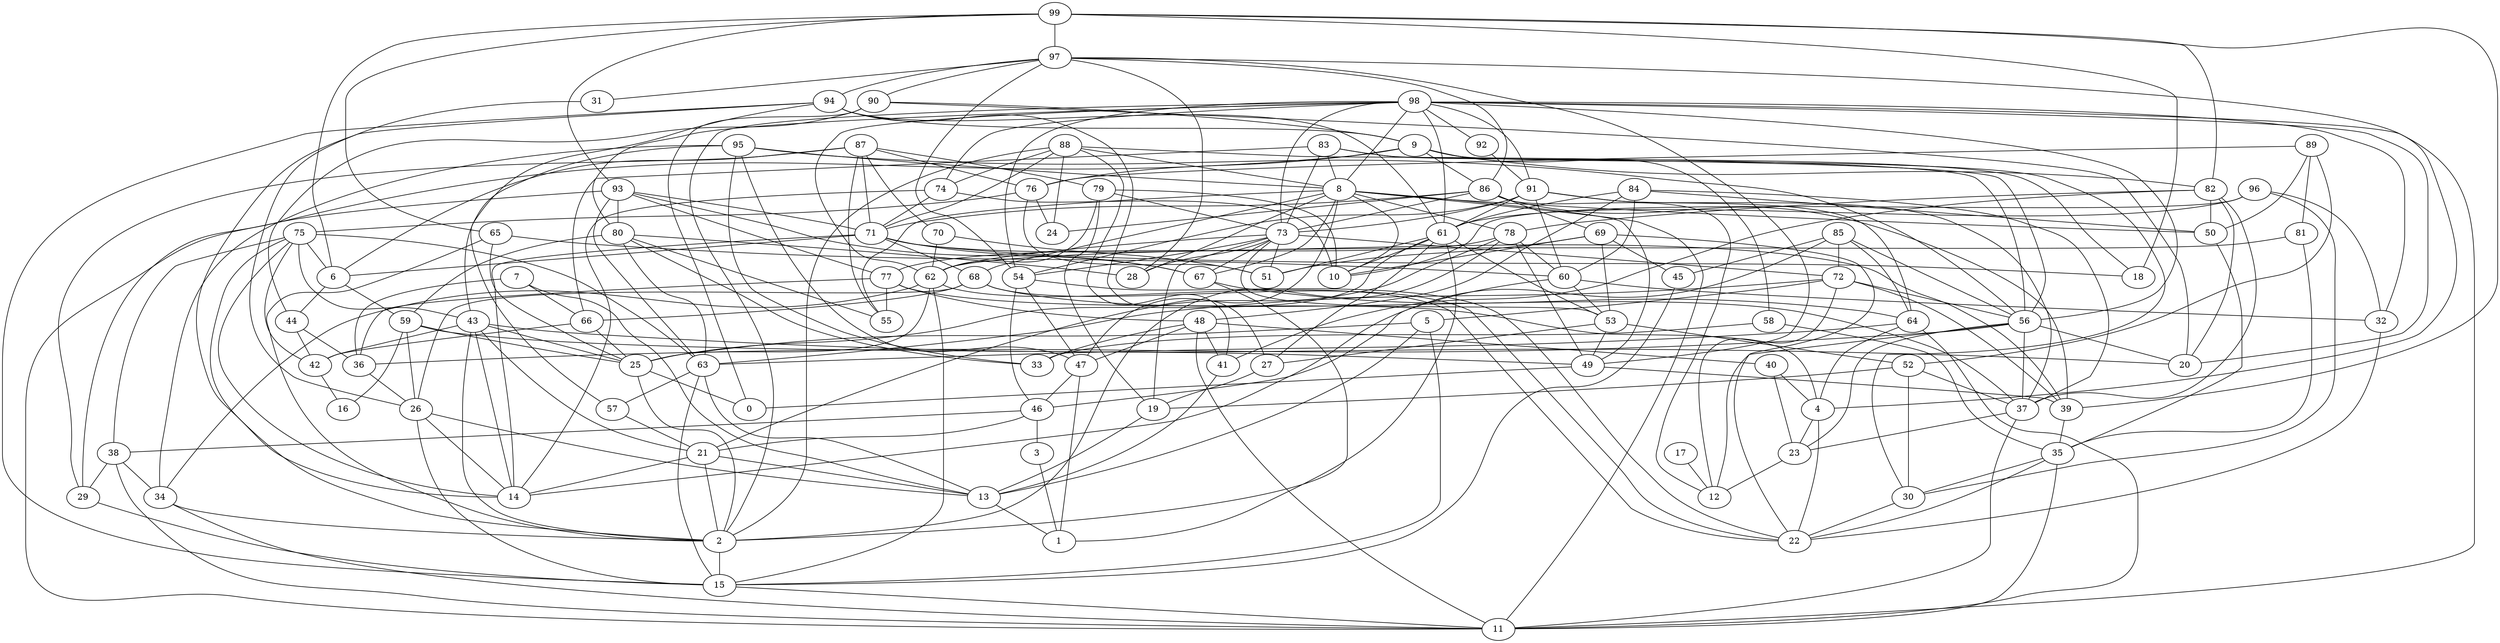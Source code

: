 digraph GG_graph {

subgraph G_graph {
edge [color = black]
"17" -> "12" [dir = none]
"60" -> "32" [dir = none]
"99" -> "18" [dir = none]
"82" -> "41" [dir = none]
"71" -> "18" [dir = none]
"78" -> "21" [dir = none]
"78" -> "2" [dir = none]
"89" -> "76" [dir = none]
"84" -> "61" [dir = none]
"58" -> "33" [dir = none]
"75" -> "14" [dir = none]
"64" -> "4" [dir = none]
"40" -> "23" [dir = none]
"40" -> "4" [dir = none]
"93" -> "67" [dir = none]
"97" -> "4" [dir = none]
"97" -> "31" [dir = none]
"97" -> "28" [dir = none]
"26" -> "14" [dir = none]
"32" -> "22" [dir = none]
"35" -> "11" [dir = none]
"8" -> "50" [dir = none]
"8" -> "67" [dir = none]
"83" -> "66" [dir = none]
"36" -> "26" [dir = none]
"63" -> "57" [dir = none]
"76" -> "51" [dir = none]
"77" -> "36" [dir = none]
"77" -> "55" [dir = none]
"77" -> "48" [dir = none]
"98" -> "92" [dir = none]
"98" -> "8" [dir = none]
"98" -> "32" [dir = none]
"98" -> "56" [dir = none]
"98" -> "54" [dir = none]
"98" -> "61" [dir = none]
"98" -> "80" [dir = none]
"98" -> "11" [dir = none]
"98" -> "73" [dir = none]
"34" -> "2" [dir = none]
"34" -> "11" [dir = none]
"70" -> "51" [dir = none]
"66" -> "25" [dir = none]
"73" -> "53" [dir = none]
"73" -> "51" [dir = none]
"73" -> "62" [dir = none]
"73" -> "72" [dir = none]
"38" -> "34" [dir = none]
"61" -> "1" [dir = none]
"61" -> "25" [dir = none]
"48" -> "11" [dir = none]
"72" -> "5" [dir = none]
"72" -> "63" [dir = none]
"86" -> "24" [dir = none]
"86" -> "39" [dir = none]
"86" -> "12" [dir = none]
"86" -> "73" [dir = none]
"87" -> "71" [dir = none]
"87" -> "76" [dir = none]
"79" -> "10" [dir = none]
"79" -> "19" [dir = none]
"79" -> "62" [dir = none]
"56" -> "37" [dir = none]
"45" -> "15" [dir = none]
"3" -> "1" [dir = none]
"90" -> "0" [dir = none]
"90" -> "44" [dir = none]
"90" -> "9" [dir = none]
"80" -> "28" [dir = none]
"85" -> "46" [dir = none]
"85" -> "45" [dir = none]
"85" -> "56" [dir = none]
"92" -> "91" [dir = none]
"96" -> "30" [dir = none]
"96" -> "10" [dir = none]
"43" -> "20" [dir = none]
"43" -> "25" [dir = none]
"47" -> "1" [dir = none]
"95" -> "33" [dir = none]
"95" -> "56" [dir = none]
"69" -> "45" [dir = none]
"81" -> "62" [dir = none]
"53" -> "52" [dir = none]
"53" -> "49" [dir = none]
"59" -> "16" [dir = none]
"59" -> "26" [dir = none]
"74" -> "10" [dir = none]
"13" -> "1" [dir = none]
"9" -> "29" [dir = none]
"9" -> "76" [dir = none]
"6" -> "59" [dir = none]
"88" -> "41" [dir = none]
"88" -> "8" [dir = none]
"65" -> "25" [dir = none]
"7" -> "66" [dir = none]
"94" -> "27" [dir = none]
"94" -> "61" [dir = none]
"44" -> "42" [dir = none]
"68" -> "26" [dir = none]
"42" -> "16" [dir = none]
"57" -> "21" [dir = none]
"84" -> "37" [dir = none]
"37" -> "11" [dir = none]
"97" -> "49" [dir = none]
"9" -> "86" [dir = none]
"95" -> "8" [dir = none]
"35" -> "30" [dir = none]
"9" -> "30" [dir = none]
"43" -> "14" [dir = none]
"88" -> "56" [dir = none]
"82" -> "50" [dir = none]
"93" -> "11" [dir = none]
"88" -> "2" [dir = none]
"77" -> "4" [dir = none]
"43" -> "42" [dir = none]
"71" -> "68" [dir = none]
"62" -> "22" [dir = none]
"54" -> "22" [dir = none]
"37" -> "23" [dir = none]
"61" -> "27" [dir = none]
"87" -> "55" [dir = none]
"98" -> "62" [dir = none]
"99" -> "6" [dir = none]
"21" -> "2" [dir = none]
"88" -> "74" [dir = none]
"59" -> "25" [dir = none]
"80" -> "33" [dir = none]
"4" -> "23" [dir = none]
"78" -> "77" [dir = none]
"91" -> "60" [dir = none]
"80" -> "59" [dir = none]
"6" -> "44" [dir = none]
"9" -> "58" [dir = none]
"95" -> "43" [dir = none]
"23" -> "12" [dir = none]
"21" -> "13" [dir = none]
"70" -> "62" [dir = none]
"87" -> "79" [dir = none]
"88" -> "71" [dir = none]
"49" -> "39" [dir = none]
"88" -> "24" [dir = none]
"8" -> "47" [dir = none]
"63" -> "15" [dir = none]
"87" -> "70" [dir = none]
"69" -> "53" [dir = none]
"19" -> "13" [dir = none]
"52" -> "19" [dir = none]
"90" -> "20" [dir = none]
"89" -> "50" [dir = none]
"74" -> "71" [dir = none]
"35" -> "22" [dir = none]
"50" -> "35" [dir = none]
"98" -> "2" [dir = none]
"54" -> "47" [dir = none]
"78" -> "49" [dir = none]
"56" -> "23" [dir = none]
"99" -> "93" [dir = none]
"46" -> "3" [dir = none]
"75" -> "42" [dir = none]
"52" -> "37" [dir = none]
"93" -> "63" [dir = none]
"84" -> "48" [dir = none]
"8" -> "49" [dir = none]
"7" -> "13" [dir = none]
"91" -> "61" [dir = none]
"89" -> "52" [dir = none]
"98" -> "74" [dir = none]
"8" -> "10" [dir = none]
"82" -> "20" [dir = none]
"39" -> "35" [dir = none]
"97" -> "94" [dir = none]
"68" -> "66" [dir = none]
"69" -> "51" [dir = none]
"56" -> "20" [dir = none]
"5" -> "13" [dir = none]
"79" -> "73" [dir = none]
"76" -> "75" [dir = none]
"99" -> "82" [dir = none]
"96" -> "61" [dir = none]
"93" -> "80" [dir = none]
"56" -> "36" [dir = none]
"31" -> "26" [dir = none]
"98" -> "20" [dir = none]
"4" -> "22" [dir = none]
"80" -> "55" [dir = none]
"52" -> "30" [dir = none]
"96" -> "32" [dir = none]
"86" -> "69" [dir = none]
"72" -> "39" [dir = none]
"69" -> "22" [dir = none]
"25" -> "2" [dir = none]
"94" -> "15" [dir = none]
"93" -> "71" [dir = none]
"2" -> "15" [dir = none]
"98" -> "91" [dir = none]
"81" -> "35" [dir = none]
"71" -> "67" [dir = none]
"62" -> "25" [dir = none]
"91" -> "54" [dir = none]
"72" -> "56" [dir = none]
"25" -> "0" [dir = none]
"87" -> "6" [dir = none]
"84" -> "60" [dir = none]
"8" -> "28" [dir = none]
"68" -> "22" [dir = none]
"56" -> "12" [dir = none]
"94" -> "14" [dir = none]
"29" -> "15" [dir = none]
"71" -> "14" [dir = none]
"94" -> "57" [dir = none]
"8" -> "55" [dir = none]
"69" -> "10" [dir = none]
"80" -> "63" [dir = none]
"82" -> "78" [dir = none]
"48" -> "41" [dir = none]
"76" -> "24" [dir = none]
"71" -> "39" [dir = none]
"75" -> "2" [dir = none]
"58" -> "35" [dir = none]
"62" -> "15" [dir = none]
"83" -> "73" [dir = none]
"62" -> "34" [dir = none]
"5" -> "25" [dir = none]
"66" -> "42" [dir = none]
"83" -> "8" [dir = none]
"65" -> "60" [dir = none]
"91" -> "37" [dir = none]
"43" -> "21" [dir = none]
"78" -> "60" [dir = none]
"73" -> "28" [dir = none]
"46" -> "21" [dir = none]
"93" -> "77" [dir = none]
"46" -> "38" [dir = none]
"53" -> "27" [dir = none]
"67" -> "2" [dir = none]
"83" -> "56" [dir = none]
"8" -> "78" [dir = none]
"26" -> "13" [dir = none]
"48" -> "33" [dir = none]
"59" -> "49" [dir = none]
"68" -> "37" [dir = none]
"91" -> "73" [dir = none]
"97" -> "90" [dir = none]
"9" -> "82" [dir = none]
"97" -> "86" [dir = none]
"61" -> "51" [dir = none]
"86" -> "71" [dir = none]
"71" -> "6" [dir = none]
"38" -> "29" [dir = none]
"75" -> "63" [dir = none]
"43" -> "2" [dir = none]
"67" -> "64" [dir = none]
"99" -> "39" [dir = none]
"63" -> "13" [dir = none]
"73" -> "19" [dir = none]
"7" -> "36" [dir = none]
"85" -> "64" [dir = none]
"61" -> "10" [dir = none]
"82" -> "37" [dir = none]
"99" -> "65" [dir = none]
"75" -> "43" [dir = none]
"48" -> "40" [dir = none]
"89" -> "81" [dir = none]
"26" -> "15" [dir = none]
"8" -> "68" [dir = none]
"8" -> "11" [dir = none]
"84" -> "50" [dir = none]
"72" -> "12" [dir = none]
"74" -> "14" [dir = none]
"65" -> "2" [dir = none]
"15" -> "11" [dir = none]
"48" -> "47" [dir = none]
"21" -> "14" [dir = none]
"85" -> "72" [dir = none]
"54" -> "46" [dir = none]
"60" -> "14" [dir = none]
"99" -> "97" [dir = none]
"95" -> "34" [dir = none]
"75" -> "38" [dir = none]
"91" -> "64" [dir = none]
"38" -> "11" [dir = none]
"61" -> "53" [dir = none]
"83" -> "18" [dir = none]
"64" -> "11" [dir = none]
"30" -> "22" [dir = none]
"73" -> "67" [dir = none]
"27" -> "19" [dir = none]
"95" -> "47" [dir = none]
"60" -> "53" [dir = none]
"73" -> "54" [dir = none]
"41" -> "13" [dir = none]
"97" -> "54" [dir = none]
"75" -> "6" [dir = none]
"44" -> "36" [dir = none]
"94" -> "9" [dir = none]
"49" -> "0" [dir = none]
"5" -> "15" [dir = none]
"47" -> "46" [dir = none]
"64" -> "63" [dir = none]
"87" -> "29" [dir = none]
}

}
